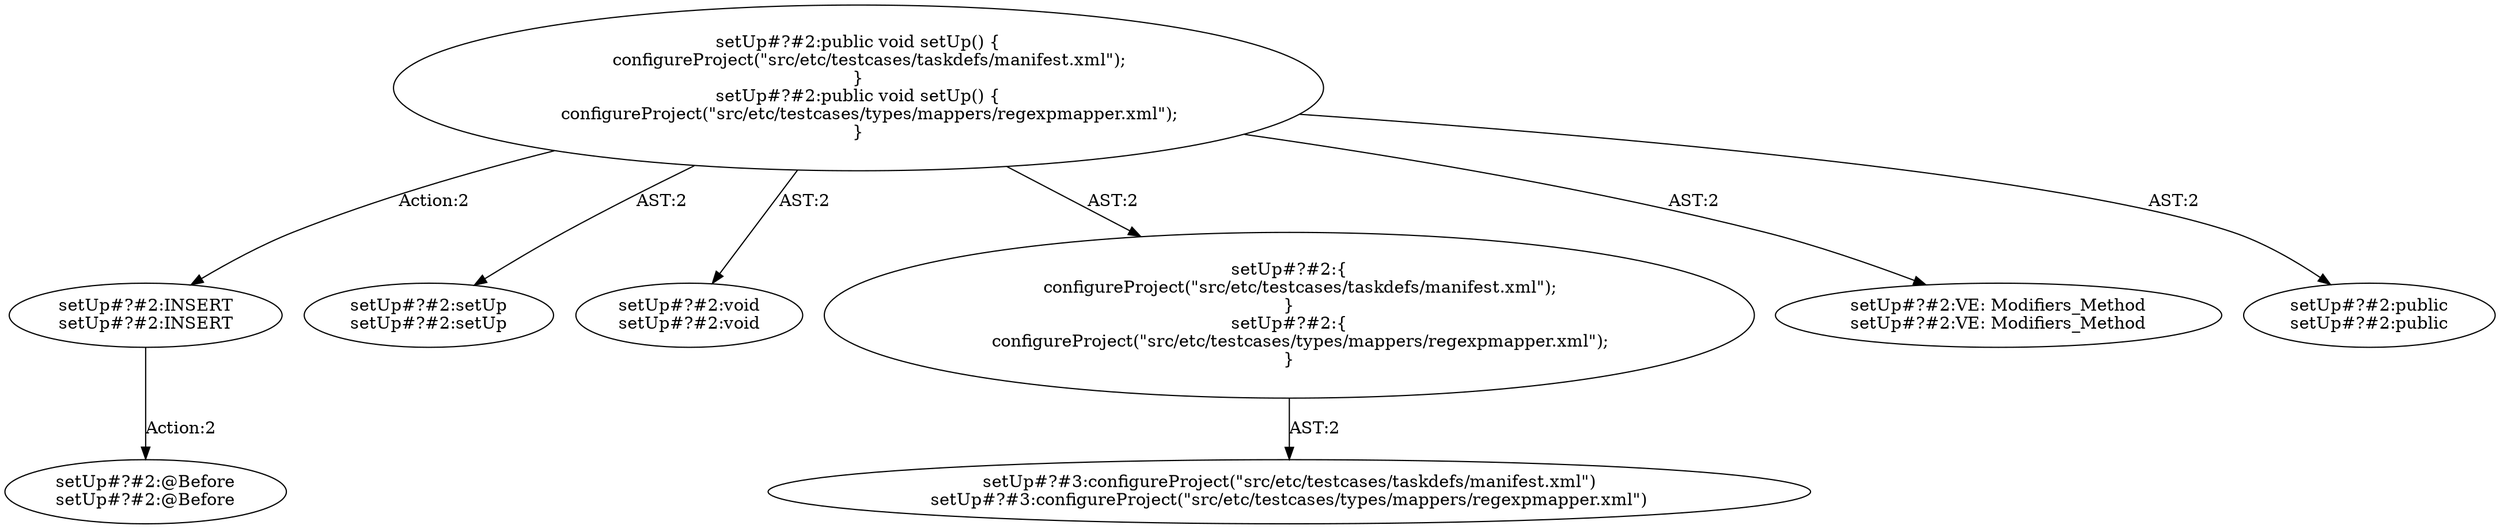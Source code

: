 digraph "Pattern" {
0 [label="setUp#?#2:INSERT
setUp#?#2:INSERT" shape=ellipse]
1 [label="setUp#?#2:public void setUp() \{
    configureProject(\"src/etc/testcases/taskdefs/manifest.xml\");
\}
setUp#?#2:public void setUp() \{
    configureProject(\"src/etc/testcases/types/mappers/regexpmapper.xml\");
\}" shape=ellipse]
2 [label="setUp#?#2:setUp
setUp#?#2:setUp" shape=ellipse]
3 [label="setUp#?#2:void
setUp#?#2:void" shape=ellipse]
4 [label="setUp#?#2:\{
    configureProject(\"src/etc/testcases/taskdefs/manifest.xml\");
\}
setUp#?#2:\{
    configureProject(\"src/etc/testcases/types/mappers/regexpmapper.xml\");
\}" shape=ellipse]
5 [label="setUp#?#3:configureProject(\"src/etc/testcases/taskdefs/manifest.xml\")
setUp#?#3:configureProject(\"src/etc/testcases/types/mappers/regexpmapper.xml\")" shape=ellipse]
6 [label="setUp#?#2:VE: Modifiers_Method
setUp#?#2:VE: Modifiers_Method" shape=ellipse]
7 [label="setUp#?#2:public
setUp#?#2:public" shape=ellipse]
8 [label="setUp#?#2:@Before
setUp#?#2:@Before" shape=ellipse]
0 -> 8 [label="Action:2"];
1 -> 0 [label="Action:2"];
1 -> 2 [label="AST:2"];
1 -> 3 [label="AST:2"];
1 -> 4 [label="AST:2"];
1 -> 6 [label="AST:2"];
1 -> 7 [label="AST:2"];
4 -> 5 [label="AST:2"];
}